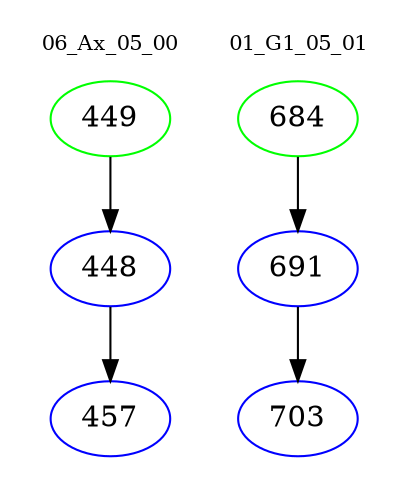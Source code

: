 digraph{
subgraph cluster_0 {
color = white
label = "06_Ax_05_00";
fontsize=10;
T0_449 [label="449", color="green"]
T0_449 -> T0_448 [color="black"]
T0_448 [label="448", color="blue"]
T0_448 -> T0_457 [color="black"]
T0_457 [label="457", color="blue"]
}
subgraph cluster_1 {
color = white
label = "01_G1_05_01";
fontsize=10;
T1_684 [label="684", color="green"]
T1_684 -> T1_691 [color="black"]
T1_691 [label="691", color="blue"]
T1_691 -> T1_703 [color="black"]
T1_703 [label="703", color="blue"]
}
}
